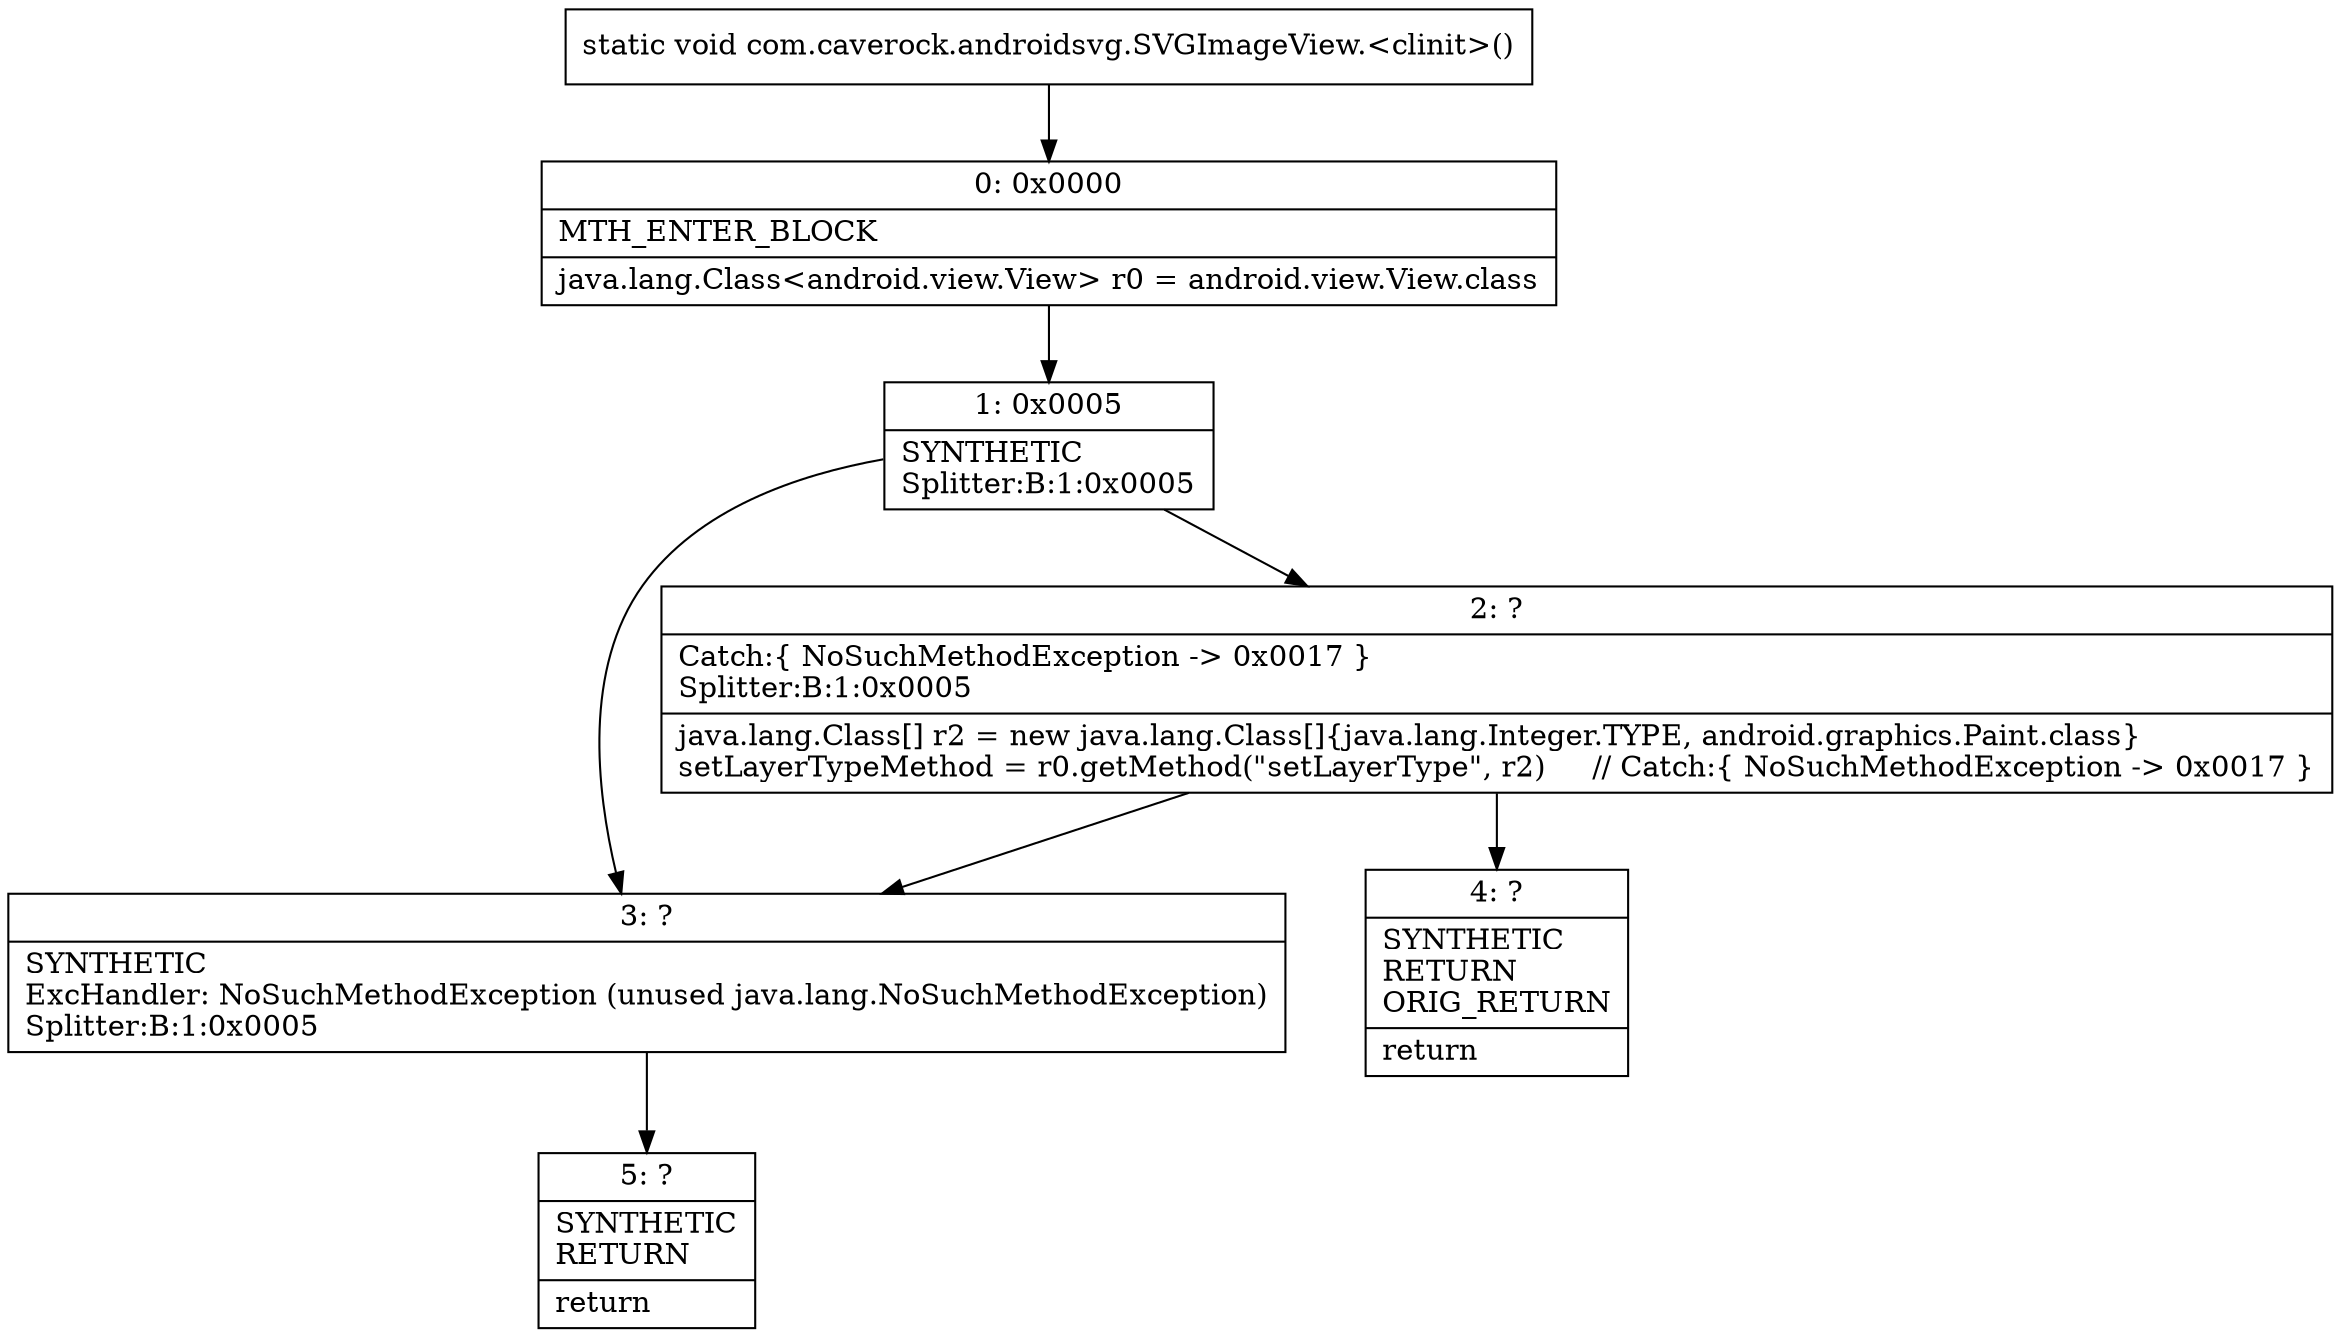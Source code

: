 digraph "CFG forcom.caverock.androidsvg.SVGImageView.\<clinit\>()V" {
Node_0 [shape=record,label="{0\:\ 0x0000|MTH_ENTER_BLOCK\l|java.lang.Class\<android.view.View\> r0 = android.view.View.class\l}"];
Node_1 [shape=record,label="{1\:\ 0x0005|SYNTHETIC\lSplitter:B:1:0x0005\l}"];
Node_2 [shape=record,label="{2\:\ ?|Catch:\{ NoSuchMethodException \-\> 0x0017 \}\lSplitter:B:1:0x0005\l|java.lang.Class[] r2 = new java.lang.Class[]\{java.lang.Integer.TYPE, android.graphics.Paint.class\}\lsetLayerTypeMethod = r0.getMethod(\"setLayerType\", r2)     \/\/ Catch:\{ NoSuchMethodException \-\> 0x0017 \}\l}"];
Node_3 [shape=record,label="{3\:\ ?|SYNTHETIC\lExcHandler: NoSuchMethodException (unused java.lang.NoSuchMethodException)\lSplitter:B:1:0x0005\l}"];
Node_4 [shape=record,label="{4\:\ ?|SYNTHETIC\lRETURN\lORIG_RETURN\l|return\l}"];
Node_5 [shape=record,label="{5\:\ ?|SYNTHETIC\lRETURN\l|return\l}"];
MethodNode[shape=record,label="{static void com.caverock.androidsvg.SVGImageView.\<clinit\>() }"];
MethodNode -> Node_0;
Node_0 -> Node_1;
Node_1 -> Node_2;
Node_1 -> Node_3;
Node_2 -> Node_3;
Node_2 -> Node_4;
Node_3 -> Node_5;
}

